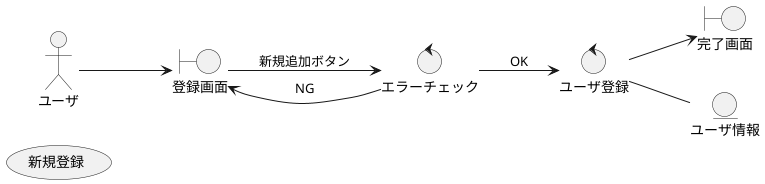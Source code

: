 @startuml

left to right direction

usecase 新規登録
actor ユーザ
boundary 登録画面
boundary 完了画面
control エラーチェック
control ユーザ登録
entity ユーザ情報


ユーザ --> 登録画面
登録画面 --> エラーチェック : 新規追加ボタン
エラーチェック --> 登録画面 : NG
エラーチェック --> ユーザ登録 : OK
ユーザ登録 -- ユーザ情報
ユーザ登録 --> 完了画面

@enduml

